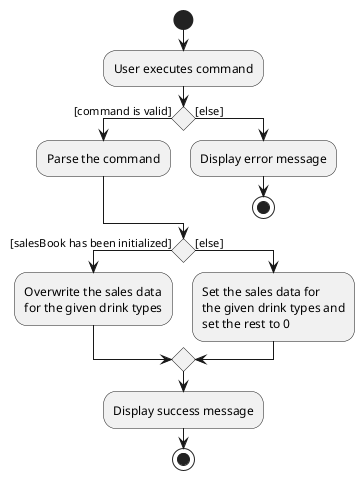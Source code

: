 @startuml
start
:User executes command;

'Since the beta syntax does not support placing the condition outside the
'diamond we place it as the true branch instead.

if () then ([command is valid])
    :Parse the command;
else ([else])
    :Display error message;
    stop
endif

if () then ([salesBook has been initialized])
    :Overwrite the sales data
    for the given drink types;
else ([else])
    :Set the sales data for
    the given drink types and
    set the rest to 0;
endif

:Display success message;

stop
@enduml
